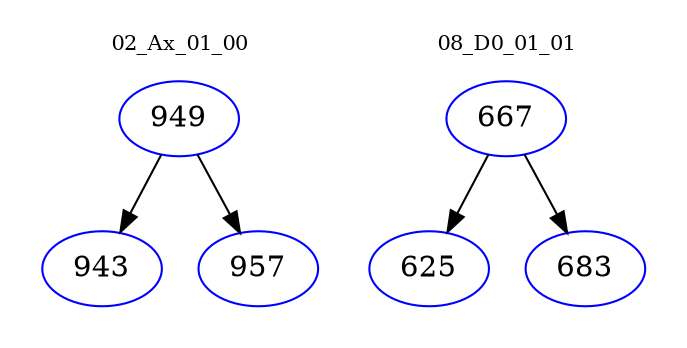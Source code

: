 digraph{
subgraph cluster_0 {
color = white
label = "02_Ax_01_00";
fontsize=10;
T0_949 [label="949", color="blue"]
T0_949 -> T0_943 [color="black"]
T0_943 [label="943", color="blue"]
T0_949 -> T0_957 [color="black"]
T0_957 [label="957", color="blue"]
}
subgraph cluster_1 {
color = white
label = "08_D0_01_01";
fontsize=10;
T1_667 [label="667", color="blue"]
T1_667 -> T1_625 [color="black"]
T1_625 [label="625", color="blue"]
T1_667 -> T1_683 [color="black"]
T1_683 [label="683", color="blue"]
}
}

